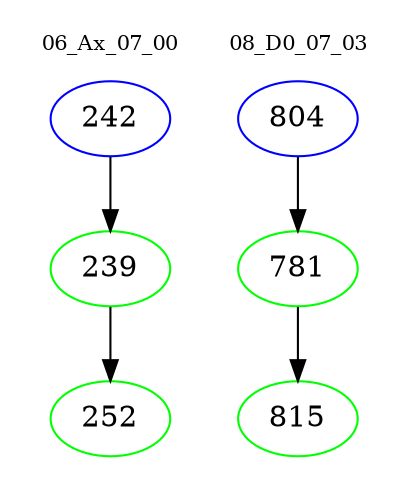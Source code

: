 digraph{
subgraph cluster_0 {
color = white
label = "06_Ax_07_00";
fontsize=10;
T0_242 [label="242", color="blue"]
T0_242 -> T0_239 [color="black"]
T0_239 [label="239", color="green"]
T0_239 -> T0_252 [color="black"]
T0_252 [label="252", color="green"]
}
subgraph cluster_1 {
color = white
label = "08_D0_07_03";
fontsize=10;
T1_804 [label="804", color="blue"]
T1_804 -> T1_781 [color="black"]
T1_781 [label="781", color="green"]
T1_781 -> T1_815 [color="black"]
T1_815 [label="815", color="green"]
}
}
